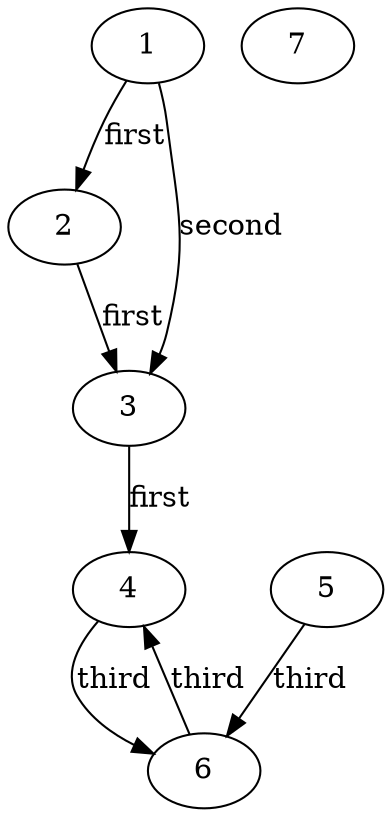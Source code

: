 digraph G {
    1 -> 2 -> 3 -> 4 [label=first]
    1 -> 3 [label=second]
    5 -> 6 -> 4 -> 6 [label=third]
    7
}
